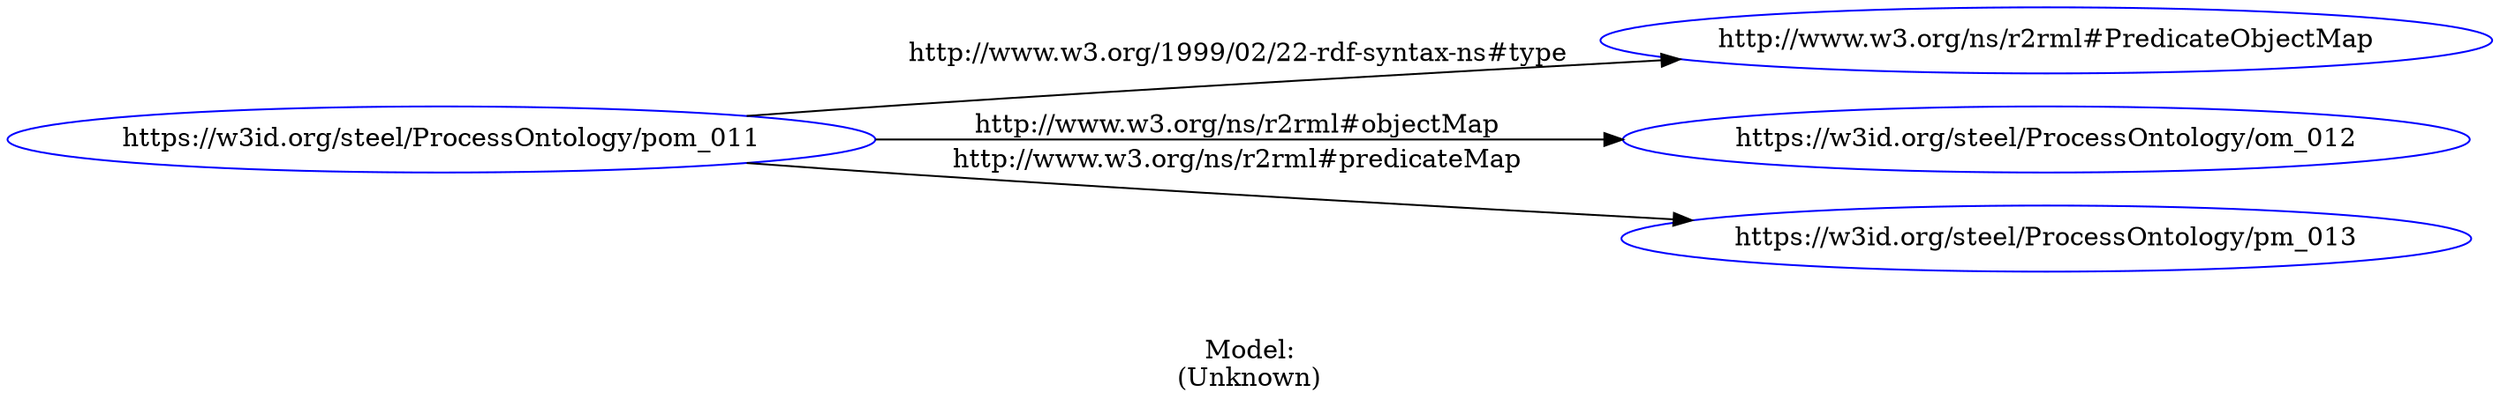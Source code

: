 digraph {
	rankdir = LR;
	charset="utf-8";

	"Rhttps://w3id.org/steel/ProcessOntology/pom_011" -> "Rhttp://www.w3.org/ns/r2rml#PredicateObjectMap" [ label="http://www.w3.org/1999/02/22-rdf-syntax-ns#type" ];
	"Rhttps://w3id.org/steel/ProcessOntology/pom_011" -> "Rhttps://w3id.org/steel/ProcessOntology/om_012" [ label="http://www.w3.org/ns/r2rml#objectMap" ];
	"Rhttps://w3id.org/steel/ProcessOntology/pom_011" -> "Rhttps://w3id.org/steel/ProcessOntology/pm_013" [ label="http://www.w3.org/ns/r2rml#predicateMap" ];

	// Resources
	"Rhttps://w3id.org/steel/ProcessOntology/pom_011" [ label="https://w3id.org/steel/ProcessOntology/pom_011", shape = ellipse, color = blue ];
	"Rhttp://www.w3.org/ns/r2rml#PredicateObjectMap" [ label="http://www.w3.org/ns/r2rml#PredicateObjectMap", shape = ellipse, color = blue ];
	"Rhttps://w3id.org/steel/ProcessOntology/om_012" [ label="https://w3id.org/steel/ProcessOntology/om_012", shape = ellipse, color = blue ];
	"Rhttps://w3id.org/steel/ProcessOntology/pm_013" [ label="https://w3id.org/steel/ProcessOntology/pm_013", shape = ellipse, color = blue ];

	// Anonymous nodes

	// Literals

	label="\n\nModel:\n(Unknown)";
}
